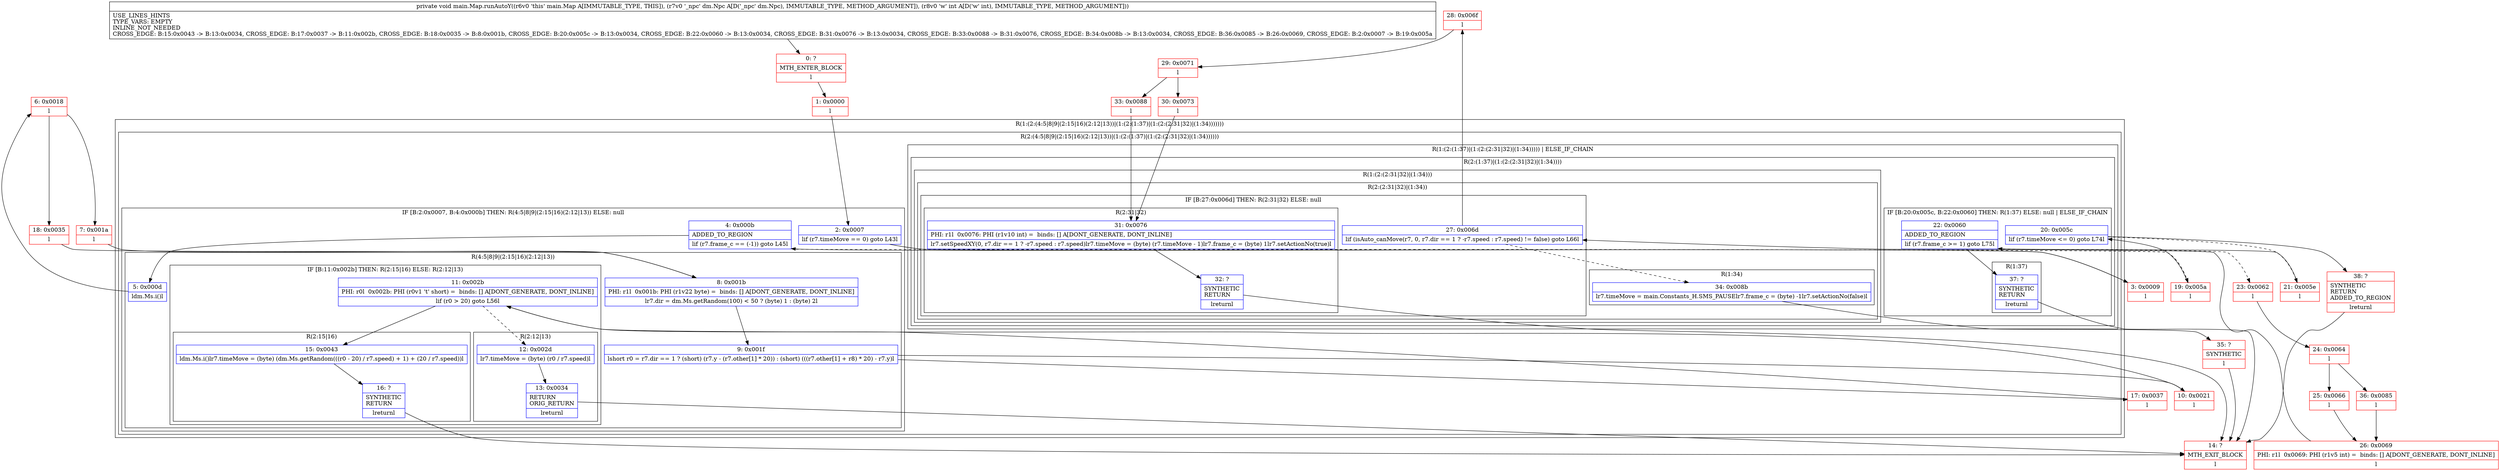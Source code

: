 digraph "CFG formain.Map.runAutoY(Ldm\/Npc;I)V" {
subgraph cluster_Region_659552930 {
label = "R(1:(2:(4:5|8|9|(2:15|16)(2:12|13))|(1:(2:(1:37)|(1:(2:(2:31|32)|(1:34)))))))";
node [shape=record,color=blue];
subgraph cluster_Region_1017993703 {
label = "R(2:(4:5|8|9|(2:15|16)(2:12|13))|(1:(2:(1:37)|(1:(2:(2:31|32)|(1:34))))))";
node [shape=record,color=blue];
subgraph cluster_IfRegion_1874091993 {
label = "IF [B:2:0x0007, B:4:0x000b] THEN: R(4:5|8|9|(2:15|16)(2:12|13)) ELSE: null";
node [shape=record,color=blue];
Node_2 [shape=record,label="{2\:\ 0x0007|lif (r7.timeMove == 0) goto L43l}"];
Node_4 [shape=record,label="{4\:\ 0x000b|ADDED_TO_REGION\l|lif (r7.frame_c == (\-1)) goto L45l}"];
subgraph cluster_Region_98112397 {
label = "R(4:5|8|9|(2:15|16)(2:12|13))";
node [shape=record,color=blue];
Node_5 [shape=record,label="{5\:\ 0x000d|ldm.Ms.i()l}"];
Node_8 [shape=record,label="{8\:\ 0x001b|PHI: r1l  0x001b: PHI (r1v22 byte) =  binds: [] A[DONT_GENERATE, DONT_INLINE]\l|lr7.dir = dm.Ms.getRandom(100) \< 50 ? (byte) 1 : (byte) 2l}"];
Node_9 [shape=record,label="{9\:\ 0x001f|lshort r0 = r7.dir == 1 ? (short) (r7.y \- (r7.other[1] * 20)) : (short) (((r7.other[1] + r8) * 20) \- r7.y)l}"];
subgraph cluster_IfRegion_1316016739 {
label = "IF [B:11:0x002b] THEN: R(2:15|16) ELSE: R(2:12|13)";
node [shape=record,color=blue];
Node_11 [shape=record,label="{11\:\ 0x002b|PHI: r0l  0x002b: PHI (r0v1 't' short) =  binds: [] A[DONT_GENERATE, DONT_INLINE]\l|lif (r0 \> 20) goto L56l}"];
subgraph cluster_Region_1394736592 {
label = "R(2:15|16)";
node [shape=record,color=blue];
Node_15 [shape=record,label="{15\:\ 0x0043|ldm.Ms.i()lr7.timeMove = (byte) (dm.Ms.getRandom(((r0 \- 20) \/ r7.speed) + 1) + (20 \/ r7.speed))l}"];
Node_16 [shape=record,label="{16\:\ ?|SYNTHETIC\lRETURN\l|lreturnl}"];
}
subgraph cluster_Region_1032625239 {
label = "R(2:12|13)";
node [shape=record,color=blue];
Node_12 [shape=record,label="{12\:\ 0x002d|lr7.timeMove = (byte) (r0 \/ r7.speed)l}"];
Node_13 [shape=record,label="{13\:\ 0x0034|RETURN\lORIG_RETURN\l|lreturnl}"];
}
}
}
}
subgraph cluster_Region_1055522751 {
label = "R(1:(2:(1:37)|(1:(2:(2:31|32)|(1:34))))) | ELSE_IF_CHAIN\l";
node [shape=record,color=blue];
subgraph cluster_Region_1722517546 {
label = "R(2:(1:37)|(1:(2:(2:31|32)|(1:34))))";
node [shape=record,color=blue];
subgraph cluster_IfRegion_815765369 {
label = "IF [B:20:0x005c, B:22:0x0060] THEN: R(1:37) ELSE: null | ELSE_IF_CHAIN\l";
node [shape=record,color=blue];
Node_20 [shape=record,label="{20\:\ 0x005c|lif (r7.timeMove \<= 0) goto L74l}"];
Node_22 [shape=record,label="{22\:\ 0x0060|ADDED_TO_REGION\l|lif (r7.frame_c \>= 1) goto L75l}"];
subgraph cluster_Region_2107137060 {
label = "R(1:37)";
node [shape=record,color=blue];
Node_37 [shape=record,label="{37\:\ ?|SYNTHETIC\lRETURN\l|lreturnl}"];
}
}
subgraph cluster_Region_217927727 {
label = "R(1:(2:(2:31|32)|(1:34)))";
node [shape=record,color=blue];
subgraph cluster_Region_917336898 {
label = "R(2:(2:31|32)|(1:34))";
node [shape=record,color=blue];
subgraph cluster_IfRegion_2059734705 {
label = "IF [B:27:0x006d] THEN: R(2:31|32) ELSE: null";
node [shape=record,color=blue];
Node_27 [shape=record,label="{27\:\ 0x006d|lif (isAuto_canMove(r7, 0, r7.dir == 1 ? \-r7.speed : r7.speed) != false) goto L66l}"];
subgraph cluster_Region_1166214321 {
label = "R(2:31|32)";
node [shape=record,color=blue];
Node_31 [shape=record,label="{31\:\ 0x0076|PHI: r1l  0x0076: PHI (r1v10 int) =  binds: [] A[DONT_GENERATE, DONT_INLINE]\l|lr7.setSpeedXY(0, r7.dir == 1 ? \-r7.speed : r7.speed)lr7.timeMove = (byte) (r7.timeMove \- 1)lr7.frame_c = (byte) 1lr7.setActionNo(true)l}"];
Node_32 [shape=record,label="{32\:\ ?|SYNTHETIC\lRETURN\l|lreturnl}"];
}
}
subgraph cluster_Region_597252102 {
label = "R(1:34)";
node [shape=record,color=blue];
Node_34 [shape=record,label="{34\:\ 0x008b|lr7.timeMove = main.Constants_H.SMS_PAUSElr7.frame_c = (byte) \-1lr7.setActionNo(false)l}"];
}
}
}
}
}
}
}
Node_0 [shape=record,color=red,label="{0\:\ ?|MTH_ENTER_BLOCK\l|l}"];
Node_1 [shape=record,color=red,label="{1\:\ 0x0000|l}"];
Node_3 [shape=record,color=red,label="{3\:\ 0x0009|l}"];
Node_6 [shape=record,color=red,label="{6\:\ 0x0018|l}"];
Node_7 [shape=record,color=red,label="{7\:\ 0x001a|l}"];
Node_10 [shape=record,color=red,label="{10\:\ 0x0021|l}"];
Node_14 [shape=record,color=red,label="{14\:\ ?|MTH_EXIT_BLOCK\l|l}"];
Node_17 [shape=record,color=red,label="{17\:\ 0x0037|l}"];
Node_18 [shape=record,color=red,label="{18\:\ 0x0035|l}"];
Node_19 [shape=record,color=red,label="{19\:\ 0x005a|l}"];
Node_21 [shape=record,color=red,label="{21\:\ 0x005e|l}"];
Node_23 [shape=record,color=red,label="{23\:\ 0x0062|l}"];
Node_24 [shape=record,color=red,label="{24\:\ 0x0064|l}"];
Node_25 [shape=record,color=red,label="{25\:\ 0x0066|l}"];
Node_26 [shape=record,color=red,label="{26\:\ 0x0069|PHI: r1l  0x0069: PHI (r1v5 int) =  binds: [] A[DONT_GENERATE, DONT_INLINE]\l|l}"];
Node_28 [shape=record,color=red,label="{28\:\ 0x006f|l}"];
Node_29 [shape=record,color=red,label="{29\:\ 0x0071|l}"];
Node_30 [shape=record,color=red,label="{30\:\ 0x0073|l}"];
Node_33 [shape=record,color=red,label="{33\:\ 0x0088|l}"];
Node_35 [shape=record,color=red,label="{35\:\ ?|SYNTHETIC\l|l}"];
Node_36 [shape=record,color=red,label="{36\:\ 0x0085|l}"];
Node_38 [shape=record,color=red,label="{38\:\ ?|SYNTHETIC\lRETURN\lADDED_TO_REGION\l|lreturnl}"];
MethodNode[shape=record,label="{private void main.Map.runAutoY((r6v0 'this' main.Map A[IMMUTABLE_TYPE, THIS]), (r7v0 '_npc' dm.Npc A[D('_npc' dm.Npc), IMMUTABLE_TYPE, METHOD_ARGUMENT]), (r8v0 'w' int A[D('w' int), IMMUTABLE_TYPE, METHOD_ARGUMENT]))  | USE_LINES_HINTS\lTYPE_VARS: EMPTY\lINLINE_NOT_NEEDED\lCROSS_EDGE: B:15:0x0043 \-\> B:13:0x0034, CROSS_EDGE: B:17:0x0037 \-\> B:11:0x002b, CROSS_EDGE: B:18:0x0035 \-\> B:8:0x001b, CROSS_EDGE: B:20:0x005c \-\> B:13:0x0034, CROSS_EDGE: B:22:0x0060 \-\> B:13:0x0034, CROSS_EDGE: B:31:0x0076 \-\> B:13:0x0034, CROSS_EDGE: B:33:0x0088 \-\> B:31:0x0076, CROSS_EDGE: B:34:0x008b \-\> B:13:0x0034, CROSS_EDGE: B:36:0x0085 \-\> B:26:0x0069, CROSS_EDGE: B:2:0x0007 \-\> B:19:0x005a\l}"];
MethodNode -> Node_0;
Node_2 -> Node_3;
Node_2 -> Node_19[style=dashed];
Node_4 -> Node_5;
Node_4 -> Node_19[style=dashed];
Node_5 -> Node_6;
Node_8 -> Node_9;
Node_9 -> Node_10;
Node_9 -> Node_17;
Node_11 -> Node_12[style=dashed];
Node_11 -> Node_15;
Node_15 -> Node_16;
Node_16 -> Node_14;
Node_12 -> Node_13;
Node_13 -> Node_14;
Node_20 -> Node_21[style=dashed];
Node_20 -> Node_38;
Node_22 -> Node_23[style=dashed];
Node_22 -> Node_37;
Node_37 -> Node_14;
Node_27 -> Node_28;
Node_27 -> Node_34[style=dashed];
Node_31 -> Node_32;
Node_32 -> Node_14;
Node_34 -> Node_35;
Node_0 -> Node_1;
Node_1 -> Node_2;
Node_3 -> Node_4;
Node_6 -> Node_7;
Node_6 -> Node_18;
Node_7 -> Node_8;
Node_10 -> Node_11;
Node_17 -> Node_11;
Node_18 -> Node_8;
Node_19 -> Node_20;
Node_21 -> Node_22;
Node_23 -> Node_24;
Node_24 -> Node_25;
Node_24 -> Node_36;
Node_25 -> Node_26;
Node_26 -> Node_27;
Node_28 -> Node_29;
Node_29 -> Node_30;
Node_29 -> Node_33;
Node_30 -> Node_31;
Node_33 -> Node_31;
Node_35 -> Node_14;
Node_36 -> Node_26;
Node_38 -> Node_14;
}

